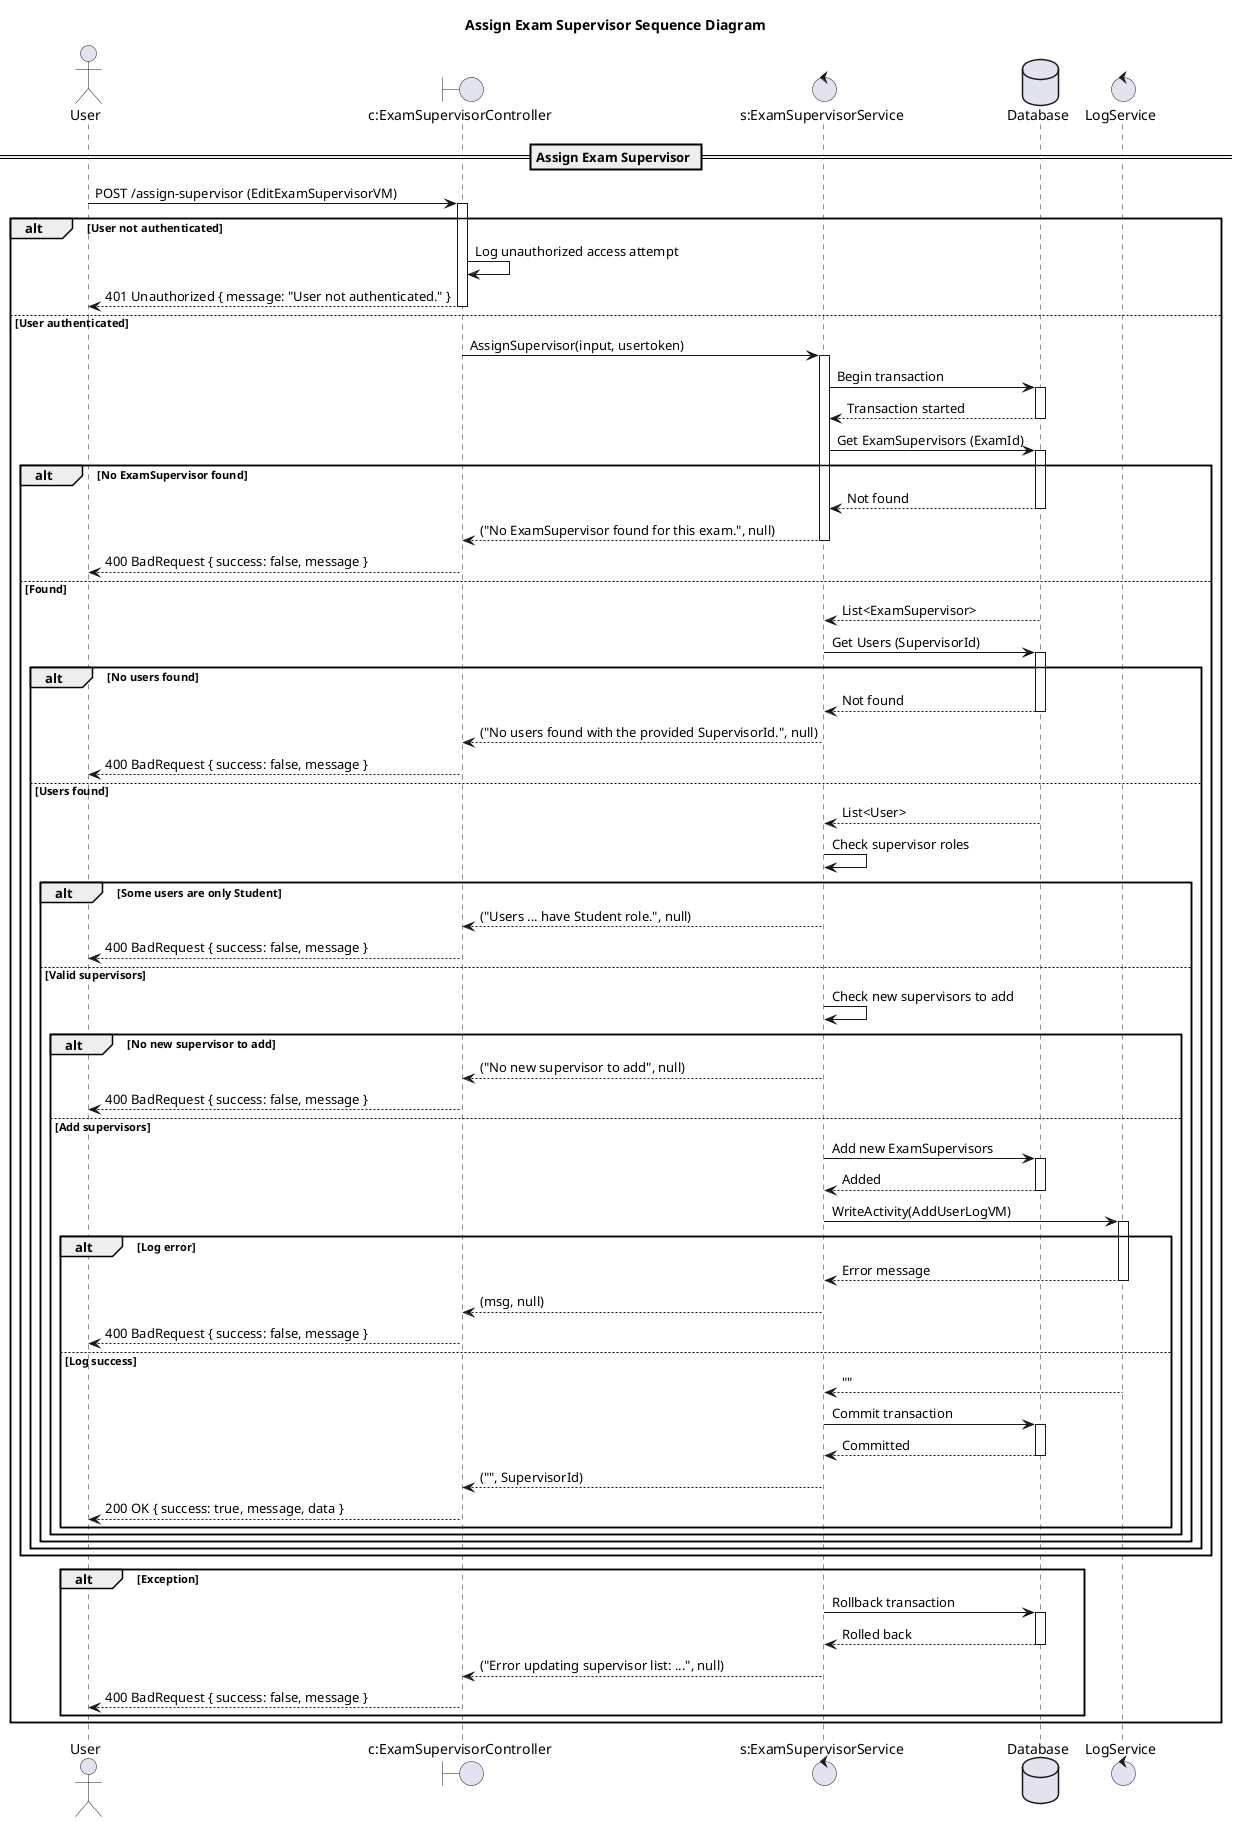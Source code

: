 @startuml

title Assign Exam Supervisor Sequence Diagram

actor "User" as Client
boundary "c:ExamSupervisorController" as Controller
control "s:ExamSupervisorService" as Service
database "Database" as DB
control "LogService" as Log

== Assign Exam Supervisor ==

Client -> Controller: POST /assign-supervisor (EditExamSupervisorVM)
activate Controller

alt User not authenticated
    Controller -> Controller: Log unauthorized access attempt
    Controller --> Client: 401 Unauthorized { message: "User not authenticated." }
    deactivate Controller
else User authenticated
    Controller -> Service: AssignSupervisor(input, usertoken)
    activate Service

    Service -> DB: Begin transaction
    activate DB
    DB --> Service: Transaction started
    deactivate DB

    Service -> DB: Get ExamSupervisors (ExamId)
    activate DB
    alt No ExamSupervisor found
        DB --> Service: Not found
        deactivate DB
        Service --> Controller: ("No ExamSupervisor found for this exam.", null)
        deactivate Service
        Controller --> Client: 400 BadRequest { success: false, message }
        deactivate Controller
    else Found
        DB --> Service: List<ExamSupervisor>
        deactivate DB

        Service -> DB: Get Users (SupervisorId)
        activate DB
        alt No users found
            DB --> Service: Not found
            deactivate DB
            Service --> Controller: ("No users found with the provided SupervisorId.", null)
            deactivate Service
            Controller --> Client: 400 BadRequest { success: false, message }
            deactivate Controller
        else Users found
            DB --> Service: List<User>
            deactivate DB

            Service -> Service: Check supervisor roles
            alt Some users are only Student
                Service --> Controller: ("Users ... have Student role.", null)
                deactivate Service
                Controller --> Client: 400 BadRequest { success: false, message }
                deactivate Controller
            else Valid supervisors
                Service -> Service: Check new supervisors to add
                alt No new supervisor to add
                    Service --> Controller: ("No new supervisor to add", null)
                    deactivate Service
                    Controller --> Client: 400 BadRequest { success: false, message }
                    deactivate Controller
                else Add supervisors
                    Service -> DB: Add new ExamSupervisors
                    activate DB
                    DB --> Service: Added
                    deactivate DB

                    Service -> Log: WriteActivity(AddUserLogVM)
                    activate Log
                    alt Log error
                        Log --> Service: Error message
                        deactivate Log
                        Service --> Controller: (msg, null)
                        deactivate Service
                        Controller --> Client: 400 BadRequest { success: false, message }
                        deactivate Controller
                    else Log success
                        Log --> Service: ""
                        deactivate Log
                        Service -> DB: Commit transaction
                        activate DB
                        DB --> Service: Committed
                        deactivate DB
                        Service --> Controller: ("", SupervisorId)
                        deactivate Service
                        Controller --> Client: 200 OK { success: true, message, data }
                        deactivate Controller
                    end alt
                end alt
            end alt
        end alt
    end alt
    alt Exception
        Service -> DB: Rollback transaction
        activate DB
        DB --> Service: Rolled back
        deactivate DB
        Service --> Controller: ("Error updating supervisor list: ...", null)
        deactivate Service
        Controller --> Client: 400 BadRequest { success: false, message }
        deactivate Controller
    end alt
end alt

@enduml 